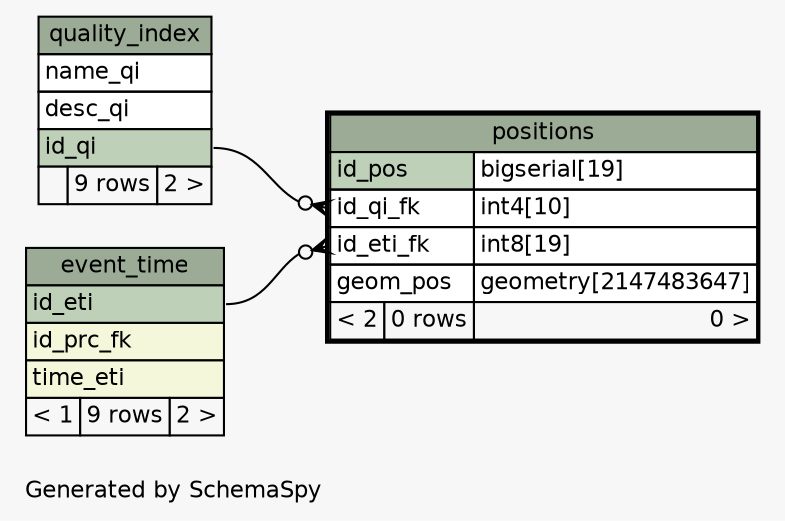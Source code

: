 // dot 2.26.3 on Linux 3.2.0-38-generic-pae
// SchemaSpy rev 590
digraph "oneDegreeRelationshipsDiagram" {
  graph [
    rankdir="RL"
    bgcolor="#f7f7f7"
    label="\nGenerated by SchemaSpy"
    labeljust="l"
    nodesep="0.18"
    ranksep="0.46"
    fontname="Helvetica"
    fontsize="11"
  ];
  node [
    fontname="Helvetica"
    fontsize="11"
    shape="plaintext"
  ];
  edge [
    arrowsize="0.8"
  ];
  "positions":"id_eti_fk":w -> "event_time":"id_eti":e [arrowhead=none dir=back arrowtail=crowodot];
  "positions":"id_qi_fk":w -> "quality_index":"id_qi":e [arrowhead=none dir=back arrowtail=crowodot];
  "event_time" [
    label=<
    <TABLE BORDER="0" CELLBORDER="1" CELLSPACING="0" BGCOLOR="#ffffff">
      <TR><TD COLSPAN="3" BGCOLOR="#9bab96" ALIGN="CENTER">event_time</TD></TR>
      <TR><TD PORT="id_eti" COLSPAN="3" BGCOLOR="#bed1b8" ALIGN="LEFT">id_eti</TD></TR>
      <TR><TD PORT="id_prc_fk" COLSPAN="3" BGCOLOR="#f4f7da" ALIGN="LEFT">id_prc_fk</TD></TR>
      <TR><TD PORT="time_eti" COLSPAN="3" BGCOLOR="#f4f7da" ALIGN="LEFT">time_eti</TD></TR>
      <TR><TD ALIGN="LEFT" BGCOLOR="#f7f7f7">&lt; 1</TD><TD ALIGN="RIGHT" BGCOLOR="#f7f7f7">9 rows</TD><TD ALIGN="RIGHT" BGCOLOR="#f7f7f7">2 &gt;</TD></TR>
    </TABLE>>
    URL="event_time.html"
    tooltip="event_time"
  ];
  "positions" [
    label=<
    <TABLE BORDER="2" CELLBORDER="1" CELLSPACING="0" BGCOLOR="#ffffff">
      <TR><TD COLSPAN="3" BGCOLOR="#9bab96" ALIGN="CENTER">positions</TD></TR>
      <TR><TD PORT="id_pos" COLSPAN="2" BGCOLOR="#bed1b8" ALIGN="LEFT">id_pos</TD><TD PORT="id_pos.type" ALIGN="LEFT">bigserial[19]</TD></TR>
      <TR><TD PORT="id_qi_fk" COLSPAN="2" ALIGN="LEFT">id_qi_fk</TD><TD PORT="id_qi_fk.type" ALIGN="LEFT">int4[10]</TD></TR>
      <TR><TD PORT="id_eti_fk" COLSPAN="2" ALIGN="LEFT">id_eti_fk</TD><TD PORT="id_eti_fk.type" ALIGN="LEFT">int8[19]</TD></TR>
      <TR><TD PORT="geom_pos" COLSPAN="2" ALIGN="LEFT">geom_pos</TD><TD PORT="geom_pos.type" ALIGN="LEFT">geometry[2147483647]</TD></TR>
      <TR><TD ALIGN="LEFT" BGCOLOR="#f7f7f7">&lt; 2</TD><TD ALIGN="RIGHT" BGCOLOR="#f7f7f7">0 rows</TD><TD ALIGN="RIGHT" BGCOLOR="#f7f7f7">0 &gt;</TD></TR>
    </TABLE>>
    URL="positions.html"
    tooltip="positions"
  ];
  "quality_index" [
    label=<
    <TABLE BORDER="0" CELLBORDER="1" CELLSPACING="0" BGCOLOR="#ffffff">
      <TR><TD COLSPAN="3" BGCOLOR="#9bab96" ALIGN="CENTER">quality_index</TD></TR>
      <TR><TD PORT="name_qi" COLSPAN="3" ALIGN="LEFT">name_qi</TD></TR>
      <TR><TD PORT="desc_qi" COLSPAN="3" ALIGN="LEFT">desc_qi</TD></TR>
      <TR><TD PORT="id_qi" COLSPAN="3" BGCOLOR="#bed1b8" ALIGN="LEFT">id_qi</TD></TR>
      <TR><TD ALIGN="LEFT" BGCOLOR="#f7f7f7">  </TD><TD ALIGN="RIGHT" BGCOLOR="#f7f7f7">9 rows</TD><TD ALIGN="RIGHT" BGCOLOR="#f7f7f7">2 &gt;</TD></TR>
    </TABLE>>
    URL="quality_index.html"
    tooltip="quality_index"
  ];
}
